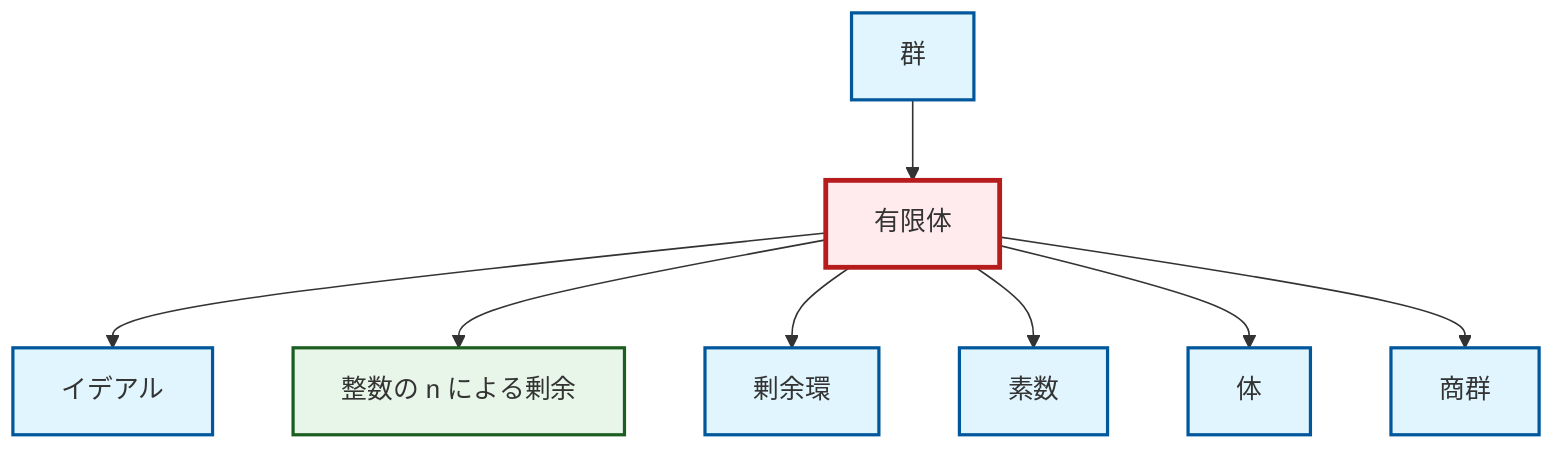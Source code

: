 graph TD
    classDef definition fill:#e1f5fe,stroke:#01579b,stroke-width:2px
    classDef theorem fill:#f3e5f5,stroke:#4a148c,stroke-width:2px
    classDef axiom fill:#fff3e0,stroke:#e65100,stroke-width:2px
    classDef example fill:#e8f5e9,stroke:#1b5e20,stroke-width:2px
    classDef current fill:#ffebee,stroke:#b71c1c,stroke-width:3px
    def-field["体"]:::definition
    def-quotient-ring["剰余環"]:::definition
    def-group["群"]:::definition
    ex-quotient-integers-mod-n["整数の n による剰余"]:::example
    def-quotient-group["商群"]:::definition
    def-prime["素数"]:::definition
    def-ideal["イデアル"]:::definition
    ex-finite-field["有限体"]:::example
    def-group --> ex-finite-field
    ex-finite-field --> def-ideal
    ex-finite-field --> ex-quotient-integers-mod-n
    ex-finite-field --> def-quotient-ring
    ex-finite-field --> def-prime
    ex-finite-field --> def-field
    ex-finite-field --> def-quotient-group
    class ex-finite-field current